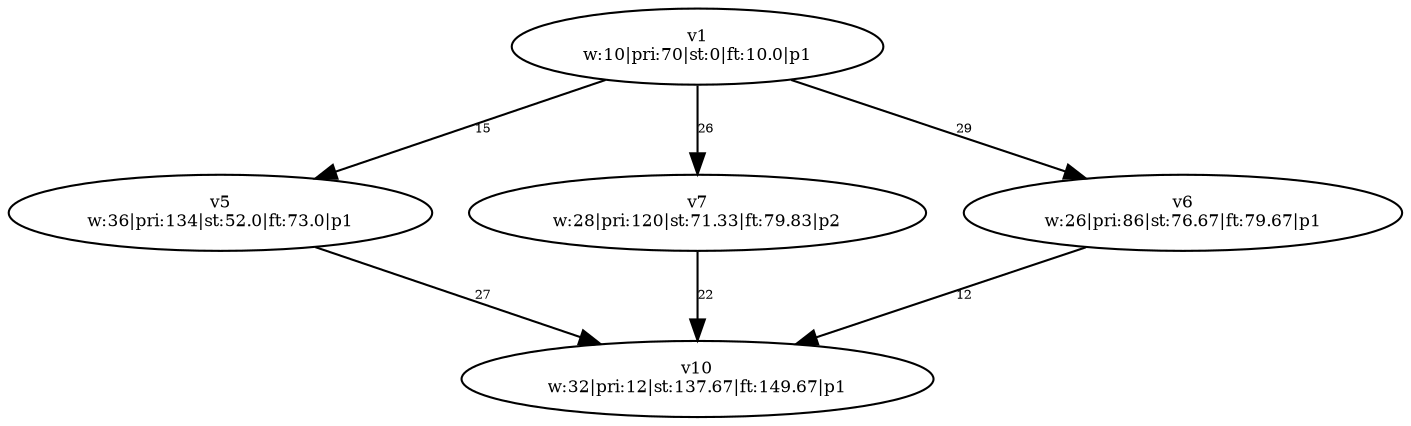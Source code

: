digraph {
	v1 [label="v1
w:10|pri:70|st:0|ft:10.0|p1" fontsize=8.0]
	v5 [label="v5
w:36|pri:134|st:52.0|ft:73.0|p1" fontsize=8.0]
	v7 [label="v7
w:28|pri:120|st:71.33|ft:79.83|p2" fontsize=8.0]
	v6 [label="v6
w:26|pri:86|st:76.67|ft:79.67|p1" fontsize=8.0]
	v10 [label="v10
w:32|pri:12|st:137.67|ft:149.67|p1" fontsize=8.0]
	v1 -> v5 [label=15 constraint=true fontsize=6.0]
	v1 -> v6 [label=29 constraint=true fontsize=6.0]
	v1 -> v7 [label=26 constraint=true fontsize=6.0]
	v5 -> v10 [label=27 constraint=true fontsize=6.0]
	v6 -> v10 [label=12 constraint=true fontsize=6.0]
	v7 -> v10 [label=22 constraint=true fontsize=6.0]
}
